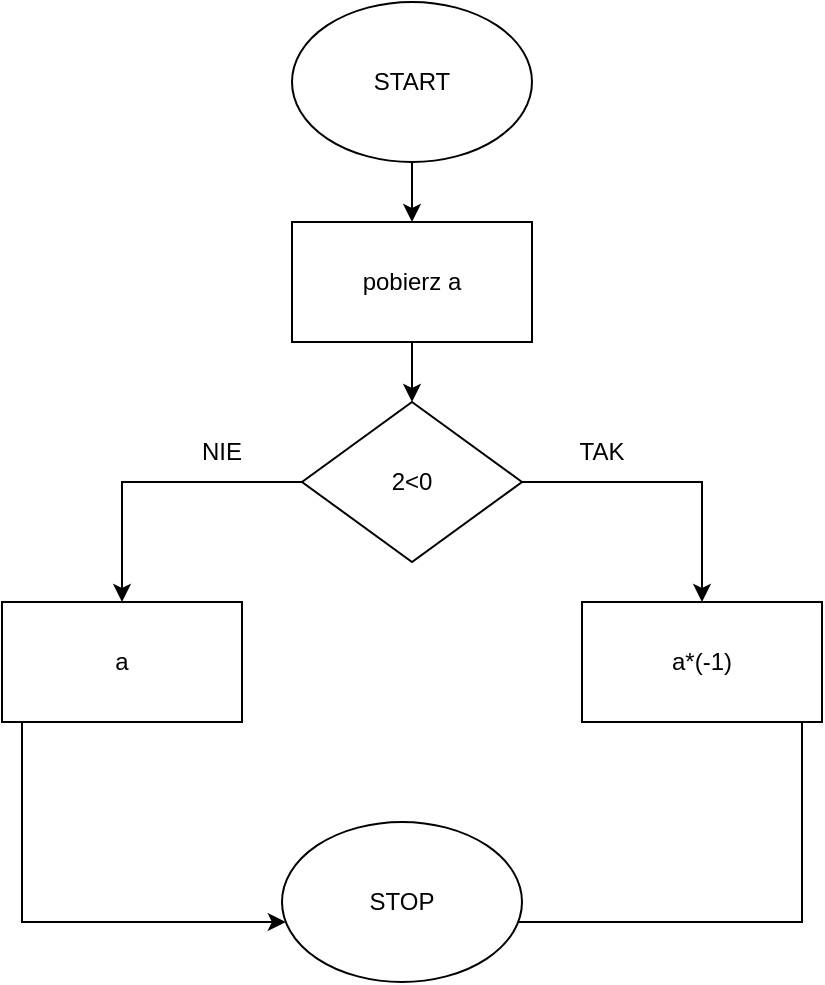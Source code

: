 <mxfile version="20.8.23" type="github">
  <diagram id="C5RBs43oDa-KdzZeNtuy" name="Page-1">
    <mxGraphModel dx="1434" dy="782" grid="1" gridSize="10" guides="1" tooltips="1" connect="1" arrows="1" fold="1" page="1" pageScale="1" pageWidth="827" pageHeight="1169" math="0" shadow="0">
      <root>
        <mxCell id="WIyWlLk6GJQsqaUBKTNV-0" />
        <mxCell id="WIyWlLk6GJQsqaUBKTNV-1" parent="WIyWlLk6GJQsqaUBKTNV-0" />
        <mxCell id="yivOJmM7EU60kwZWrsGt-2" style="edgeStyle=orthogonalEdgeStyle;rounded=0;orthogonalLoop=1;jettySize=auto;html=1;" edge="1" parent="WIyWlLk6GJQsqaUBKTNV-1" source="yivOJmM7EU60kwZWrsGt-0" target="yivOJmM7EU60kwZWrsGt-14">
          <mxGeometry relative="1" as="geometry">
            <mxPoint x="550" y="300" as="targetPoint" />
          </mxGeometry>
        </mxCell>
        <mxCell id="yivOJmM7EU60kwZWrsGt-5" style="edgeStyle=orthogonalEdgeStyle;rounded=0;orthogonalLoop=1;jettySize=auto;html=1;" edge="1" parent="WIyWlLk6GJQsqaUBKTNV-1" source="yivOJmM7EU60kwZWrsGt-0" target="yivOJmM7EU60kwZWrsGt-12">
          <mxGeometry relative="1" as="geometry">
            <mxPoint x="240" y="300" as="targetPoint" />
          </mxGeometry>
        </mxCell>
        <mxCell id="yivOJmM7EU60kwZWrsGt-0" value="2&amp;lt;0" style="rhombus;whiteSpace=wrap;html=1;" vertex="1" parent="WIyWlLk6GJQsqaUBKTNV-1">
          <mxGeometry x="340" y="260" width="110" height="80" as="geometry" />
        </mxCell>
        <mxCell id="yivOJmM7EU60kwZWrsGt-4" value="NIE" style="text;html=1;strokeColor=none;fillColor=none;align=center;verticalAlign=middle;whiteSpace=wrap;rounded=0;" vertex="1" parent="WIyWlLk6GJQsqaUBKTNV-1">
          <mxGeometry x="270" y="270" width="60" height="30" as="geometry" />
        </mxCell>
        <mxCell id="yivOJmM7EU60kwZWrsGt-6" value="TAK" style="text;html=1;strokeColor=none;fillColor=none;align=center;verticalAlign=middle;whiteSpace=wrap;rounded=0;" vertex="1" parent="WIyWlLk6GJQsqaUBKTNV-1">
          <mxGeometry x="460" y="270" width="60" height="30" as="geometry" />
        </mxCell>
        <mxCell id="yivOJmM7EU60kwZWrsGt-10" style="edgeStyle=orthogonalEdgeStyle;rounded=0;orthogonalLoop=1;jettySize=auto;html=1;" edge="1" parent="WIyWlLk6GJQsqaUBKTNV-1" source="yivOJmM7EU60kwZWrsGt-7" target="yivOJmM7EU60kwZWrsGt-8">
          <mxGeometry relative="1" as="geometry" />
        </mxCell>
        <mxCell id="yivOJmM7EU60kwZWrsGt-7" value="START&lt;br&gt;" style="ellipse;whiteSpace=wrap;html=1;" vertex="1" parent="WIyWlLk6GJQsqaUBKTNV-1">
          <mxGeometry x="335" y="60" width="120" height="80" as="geometry" />
        </mxCell>
        <mxCell id="yivOJmM7EU60kwZWrsGt-11" style="edgeStyle=orthogonalEdgeStyle;rounded=0;orthogonalLoop=1;jettySize=auto;html=1;" edge="1" parent="WIyWlLk6GJQsqaUBKTNV-1" source="yivOJmM7EU60kwZWrsGt-8" target="yivOJmM7EU60kwZWrsGt-0">
          <mxGeometry relative="1" as="geometry" />
        </mxCell>
        <mxCell id="yivOJmM7EU60kwZWrsGt-8" value="pobierz a" style="rounded=0;whiteSpace=wrap;html=1;" vertex="1" parent="WIyWlLk6GJQsqaUBKTNV-1">
          <mxGeometry x="335" y="170" width="120" height="60" as="geometry" />
        </mxCell>
        <mxCell id="yivOJmM7EU60kwZWrsGt-21" style="edgeStyle=orthogonalEdgeStyle;rounded=0;orthogonalLoop=1;jettySize=auto;html=1;" edge="1" parent="WIyWlLk6GJQsqaUBKTNV-1" source="yivOJmM7EU60kwZWrsGt-12" target="yivOJmM7EU60kwZWrsGt-17">
          <mxGeometry relative="1" as="geometry">
            <mxPoint x="250" y="520" as="targetPoint" />
            <Array as="points">
              <mxPoint x="200" y="520" />
            </Array>
          </mxGeometry>
        </mxCell>
        <mxCell id="yivOJmM7EU60kwZWrsGt-12" value="a" style="rounded=0;whiteSpace=wrap;html=1;" vertex="1" parent="WIyWlLk6GJQsqaUBKTNV-1">
          <mxGeometry x="190" y="360" width="120" height="60" as="geometry" />
        </mxCell>
        <mxCell id="yivOJmM7EU60kwZWrsGt-18" style="edgeStyle=orthogonalEdgeStyle;rounded=0;orthogonalLoop=1;jettySize=auto;html=1;entryX=0.942;entryY=0.738;entryDx=0;entryDy=0;entryPerimeter=0;" edge="1" parent="WIyWlLk6GJQsqaUBKTNV-1" source="yivOJmM7EU60kwZWrsGt-14" target="yivOJmM7EU60kwZWrsGt-17">
          <mxGeometry relative="1" as="geometry">
            <mxPoint x="540" y="520" as="targetPoint" />
            <Array as="points">
              <mxPoint x="590" y="520" />
              <mxPoint x="443" y="520" />
            </Array>
          </mxGeometry>
        </mxCell>
        <mxCell id="yivOJmM7EU60kwZWrsGt-14" value="a*(-1)" style="rounded=0;whiteSpace=wrap;html=1;" vertex="1" parent="WIyWlLk6GJQsqaUBKTNV-1">
          <mxGeometry x="480" y="360" width="120" height="60" as="geometry" />
        </mxCell>
        <mxCell id="yivOJmM7EU60kwZWrsGt-17" value="STOP" style="ellipse;whiteSpace=wrap;html=1;" vertex="1" parent="WIyWlLk6GJQsqaUBKTNV-1">
          <mxGeometry x="330" y="470" width="120" height="80" as="geometry" />
        </mxCell>
      </root>
    </mxGraphModel>
  </diagram>
</mxfile>
